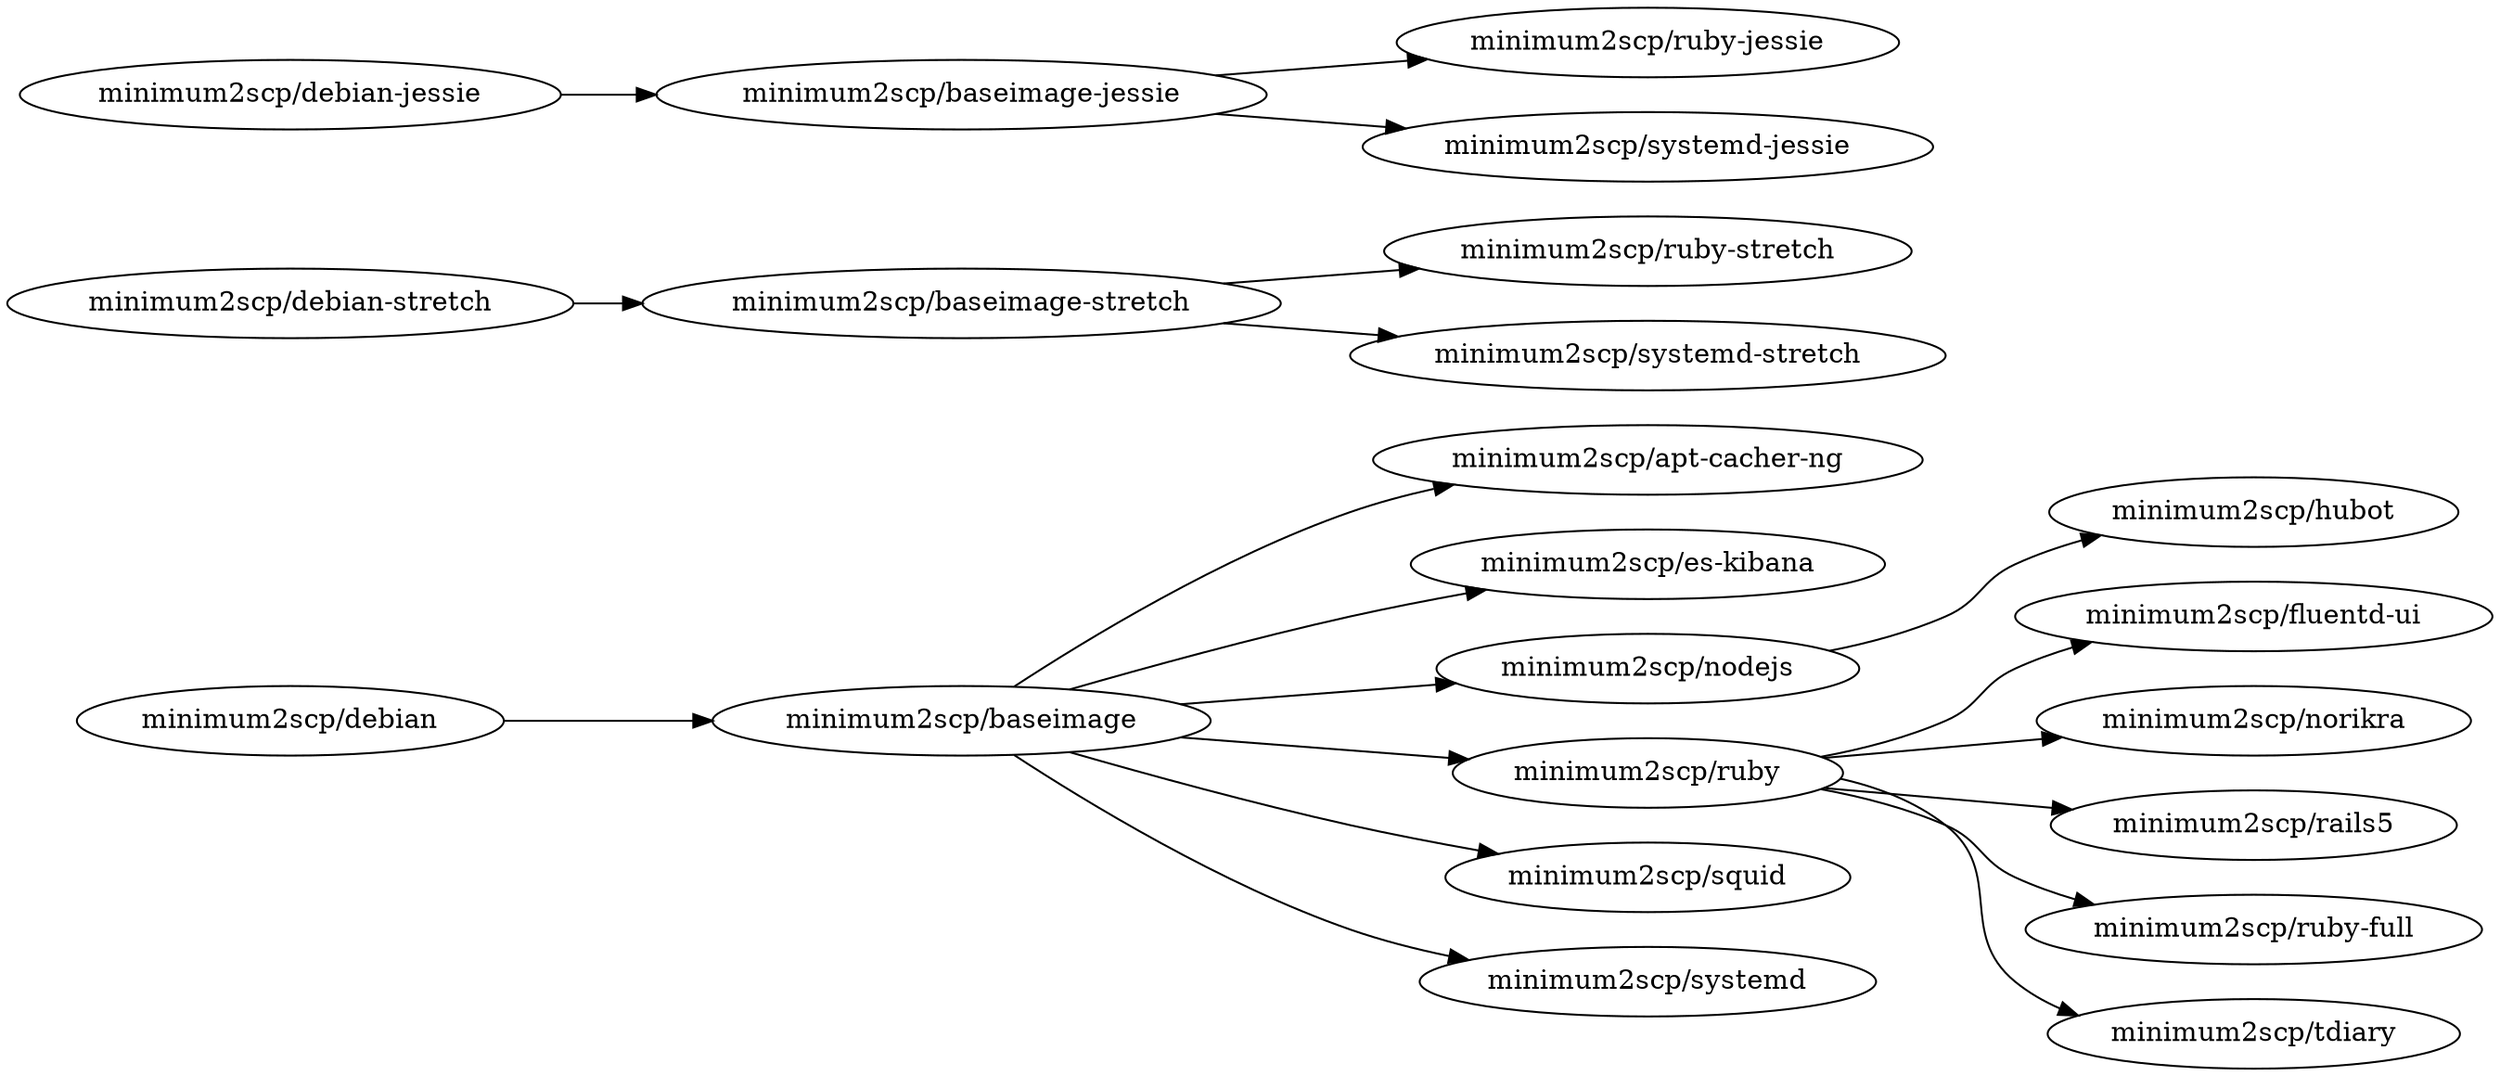 digraph deps {
  graph        [rankdir = "LR"];
  ratio = auto;


  acng              [label = "minimum2scp/apt-cacher-ng"];
  baseimage         [label = "minimum2scp/baseimage"];
  baseimage_stretch [label = "minimum2scp/baseimage-stretch"];
  baseimage_jessie  [label = "minimum2scp/baseimage-jessie"];
  debian            [label = "minimum2scp/debian"];
  debian_stretch    [label = "minimum2scp/debian-stretch"];
  debian_jessie     [label = "minimum2scp/debian-jessie"];
  es_kibana         [label = "minimum2scp/es-kibana"];
  fluentd_ui        [label = "minimum2scp/fluentd-ui"];
  hubot             [label = "minimum2scp/hubot"];
  nodejs            [label = "minimum2scp/nodejs"];
  norikra           [label = "minimum2scp/norikra"];
  rails5            [label = "minimum2scp/rails5"];
  ruby              [label = "minimum2scp/ruby"];
  ruby_full         [label = "minimum2scp/ruby-full"];
  ruby_stretch      [label = "minimum2scp/ruby-stretch"];
  ruby_jessie       [label = "minimum2scp/ruby-jessie"];
  squid             [label = "minimum2scp/squid"];
  systemd           [label = "minimum2scp/systemd"];
  systemd_stretch   [label = "minimum2scp/systemd-stretch"];
  systemd_jessie    [label = "minimum2scp/systemd-jessie"];
  tdiary            [label = "minimum2scp/tdiary"];

  debian    -> baseimage;
  baseimage -> {acng, es_kibana, nodejs, ruby, squid, systemd};
  ruby      -> {fluentd_ui, norikra, rails5, ruby_full, tdiary};
  nodejs    -> {hubot};

  debian_stretch   -> baseimage_stretch;
  baseimage_stretch -> {systemd_stretch, ruby_stretch};

  debian_jessie    -> baseimage_jessie;
  baseimage_jessie -> {systemd_jessie, ruby_jessie};
}
